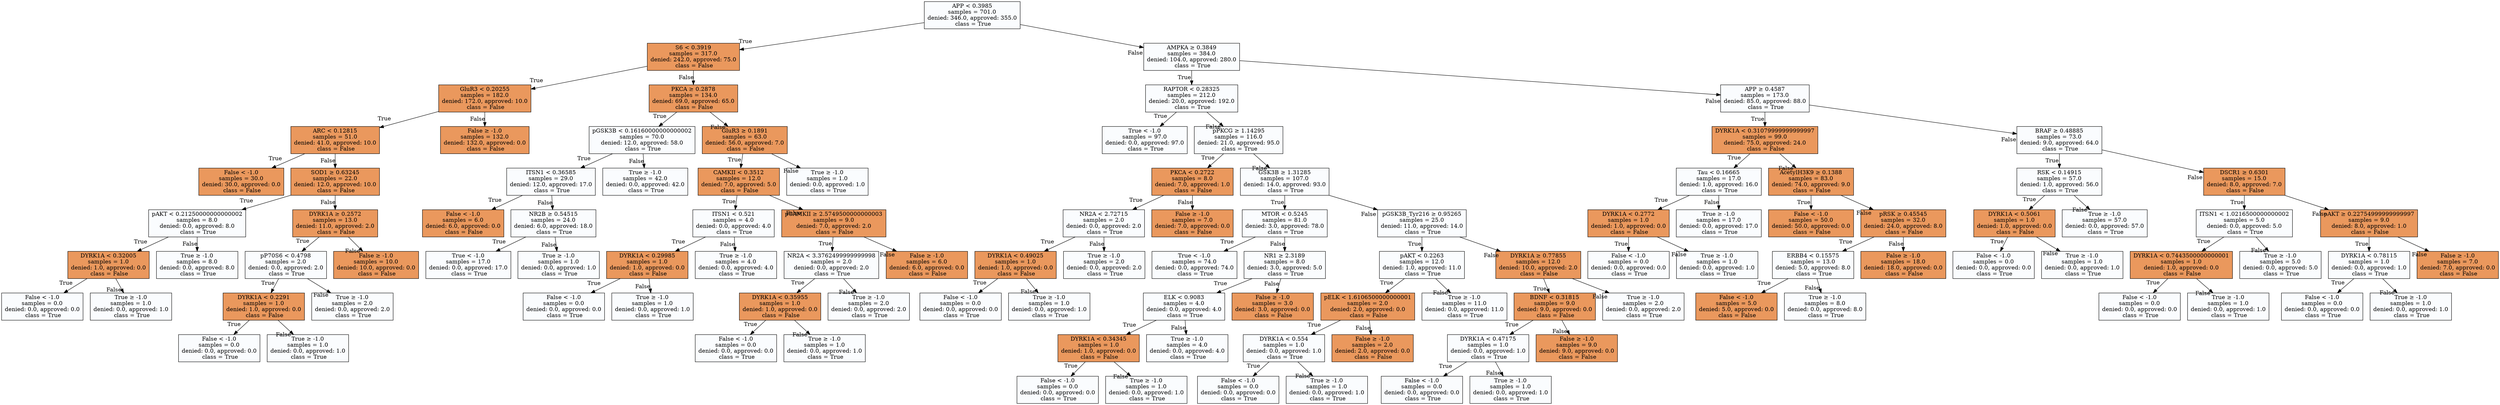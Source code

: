 digraph Tree {
node [shape=box, style="filled", color="black"] ;
1 [label=<APP &lt; 0.3985<br/>samples = 701.0<br/>denied: 346.0, approved: 355.0<br/> class = True>, fillcolor="#399de506"] ;
2 [label=<S6 &lt; 0.3919<br/>samples = 317.0<br/>denied: 242.0, approved: 75.0<br/> class = False>, fillcolor="#e58139d0"] ;
1 -> 2 [labeldistance=2.5, labelangle=45, headlabel="True"] ;
4 [label=<GluR3 &lt; 0.20255<br/>samples = 182.0<br/>denied: 172.0, approved: 10.0<br/> class = False>, fillcolor="#e58139d0"] ;
2 -> 4 [labeldistance=2.5, labelangle=45, headlabel="True"] ;
8 [label=<ARC &lt; 0.12815<br/>samples = 51.0<br/>denied: 41.0, approved: 10.0<br/> class = False>, fillcolor="#e58139d0"] ;
4 -> 8 [labeldistance=2.5, labelangle=45, headlabel="True"] ;
16 [label=<False &lt; -1.0<br/>samples = 30.0<br/>denied: 30.0, approved: 0.0<br/> class = False>, fillcolor="#e58139d0"] ;
8 -> 16 [labeldistance=2.5, labelangle=45, headlabel="True"] ;
17 [label=<SOD1 &ge; 0.63245<br/>samples = 22.0<br/>denied: 12.0, approved: 10.0<br/> class = False>, fillcolor="#e58139d0"] ;
8 -> 17 [labeldistance=2.5, labelangle=45, headlabel="False"] ;
34 [label=<pAKT &lt; 0.21250000000000002<br/>samples = 8.0<br/>denied: 0.0, approved: 8.0<br/> class = True>, fillcolor="#399de506"] ;
17 -> 34 [labeldistance=2.5, labelangle=45, headlabel="True"] ;
68 [label=<DYRK1A &lt; 0.32005<br/>samples = 1.0<br/>denied: 1.0, approved: 0.0<br/> class = False>, fillcolor="#e58139d0"] ;
34 -> 68 [labeldistance=2.5, labelangle=45, headlabel="True"] ;
136 [label=<False &lt; -1.0<br/>samples = 0.0<br/>denied: 0.0, approved: 0.0<br/> class = True>, fillcolor="#399de506"] ;
68 -> 136 [labeldistance=2.5, labelangle=45, headlabel="True"] ;
137 [label=<True &ge; -1.0<br/>samples = 1.0<br/>denied: 0.0, approved: 1.0<br/> class = True>, fillcolor="#399de506"] ;
68 -> 137 [labeldistance=2.5, labelangle=45, headlabel="False"] ;
69 [label=<True &ge; -1.0<br/>samples = 8.0<br/>denied: 0.0, approved: 8.0<br/> class = True>, fillcolor="#399de506"] ;
34 -> 69 [labeldistance=2.5, labelangle=45, headlabel="False"] ;
35 [label=<DYRK1A &ge; 0.2572<br/>samples = 13.0<br/>denied: 11.0, approved: 2.0<br/> class = False>, fillcolor="#e58139d0"] ;
17 -> 35 [labeldistance=2.5, labelangle=45, headlabel="False"] ;
70 [label=<pP70S6 &lt; 0.4798<br/>samples = 2.0<br/>denied: 0.0, approved: 2.0<br/> class = True>, fillcolor="#399de506"] ;
35 -> 70 [labeldistance=2.5, labelangle=45, headlabel="True"] ;
140 [label=<DYRK1A &lt; 0.2291<br/>samples = 1.0<br/>denied: 1.0, approved: 0.0<br/> class = False>, fillcolor="#e58139d0"] ;
70 -> 140 [labeldistance=2.5, labelangle=45, headlabel="True"] ;
280 [label=<False &lt; -1.0<br/>samples = 0.0<br/>denied: 0.0, approved: 0.0<br/> class = True>, fillcolor="#399de506"] ;
140 -> 280 [labeldistance=2.5, labelangle=45, headlabel="True"] ;
281 [label=<True &ge; -1.0<br/>samples = 1.0<br/>denied: 0.0, approved: 1.0<br/> class = True>, fillcolor="#399de506"] ;
140 -> 281 [labeldistance=2.5, labelangle=45, headlabel="False"] ;
141 [label=<True &ge; -1.0<br/>samples = 2.0<br/>denied: 0.0, approved: 2.0<br/> class = True>, fillcolor="#399de506"] ;
70 -> 141 [labeldistance=2.5, labelangle=45, headlabel="False"] ;
71 [label=<False &ge; -1.0<br/>samples = 10.0<br/>denied: 10.0, approved: 0.0<br/> class = False>, fillcolor="#e58139d0"] ;
35 -> 71 [labeldistance=2.5, labelangle=45, headlabel="False"] ;
9 [label=<False &ge; -1.0<br/>samples = 132.0<br/>denied: 132.0, approved: 0.0<br/> class = False>, fillcolor="#e58139d0"] ;
4 -> 9 [labeldistance=2.5, labelangle=45, headlabel="False"] ;
5 [label=<PKCA &ge; 0.2878<br/>samples = 134.0<br/>denied: 69.0, approved: 65.0<br/> class = False>, fillcolor="#e58139d0"] ;
2 -> 5 [labeldistance=2.5, labelangle=45, headlabel="False"] ;
10 [label=<pGSK3B &lt; 0.16160000000000002<br/>samples = 70.0<br/>denied: 12.0, approved: 58.0<br/> class = True>, fillcolor="#399de506"] ;
5 -> 10 [labeldistance=2.5, labelangle=45, headlabel="True"] ;
20 [label=<ITSN1 &lt; 0.36585<br/>samples = 29.0<br/>denied: 12.0, approved: 17.0<br/> class = True>, fillcolor="#399de506"] ;
10 -> 20 [labeldistance=2.5, labelangle=45, headlabel="True"] ;
40 [label=<False &lt; -1.0<br/>samples = 6.0<br/>denied: 6.0, approved: 0.0<br/> class = False>, fillcolor="#e58139d0"] ;
20 -> 40 [labeldistance=2.5, labelangle=45, headlabel="True"] ;
41 [label=<NR2B &ge; 0.54515<br/>samples = 24.0<br/>denied: 6.0, approved: 18.0<br/> class = True>, fillcolor="#399de506"] ;
20 -> 41 [labeldistance=2.5, labelangle=45, headlabel="False"] ;
82 [label=<True &lt; -1.0<br/>samples = 17.0<br/>denied: 0.0, approved: 17.0<br/> class = True>, fillcolor="#399de506"] ;
41 -> 82 [labeldistance=2.5, labelangle=45, headlabel="True"] ;
83 [label=<True &ge; -1.0<br/>samples = 1.0<br/>denied: 0.0, approved: 1.0<br/> class = True>, fillcolor="#399de506"] ;
41 -> 83 [labeldistance=2.5, labelangle=45, headlabel="False"] ;
21 [label=<True &ge; -1.0<br/>samples = 42.0<br/>denied: 0.0, approved: 42.0<br/> class = True>, fillcolor="#399de506"] ;
10 -> 21 [labeldistance=2.5, labelangle=45, headlabel="False"] ;
11 [label=<GluR3 &ge; 0.1891<br/>samples = 63.0<br/>denied: 56.0, approved: 7.0<br/> class = False>, fillcolor="#e58139d0"] ;
5 -> 11 [labeldistance=2.5, labelangle=45, headlabel="False"] ;
22 [label=<CAMKII &lt; 0.3512<br/>samples = 12.0<br/>denied: 7.0, approved: 5.0<br/> class = False>, fillcolor="#e58139d0"] ;
11 -> 22 [labeldistance=2.5, labelangle=45, headlabel="True"] ;
44 [label=<ITSN1 &lt; 0.521<br/>samples = 4.0<br/>denied: 0.0, approved: 4.0<br/> class = True>, fillcolor="#399de506"] ;
22 -> 44 [labeldistance=2.5, labelangle=45, headlabel="True"] ;
88 [label=<DYRK1A &lt; 0.29985<br/>samples = 1.0<br/>denied: 1.0, approved: 0.0<br/> class = False>, fillcolor="#e58139d0"] ;
44 -> 88 [labeldistance=2.5, labelangle=45, headlabel="True"] ;
176 [label=<False &lt; -1.0<br/>samples = 0.0<br/>denied: 0.0, approved: 0.0<br/> class = True>, fillcolor="#399de506"] ;
88 -> 176 [labeldistance=2.5, labelangle=45, headlabel="True"] ;
177 [label=<True &ge; -1.0<br/>samples = 1.0<br/>denied: 0.0, approved: 1.0<br/> class = True>, fillcolor="#399de506"] ;
88 -> 177 [labeldistance=2.5, labelangle=45, headlabel="False"] ;
89 [label=<True &ge; -1.0<br/>samples = 4.0<br/>denied: 0.0, approved: 4.0<br/> class = True>, fillcolor="#399de506"] ;
44 -> 89 [labeldistance=2.5, labelangle=45, headlabel="False"] ;
45 [label=<pCAMKII &ge; 2.5749500000000003<br/>samples = 9.0<br/>denied: 7.0, approved: 2.0<br/> class = False>, fillcolor="#e58139d0"] ;
22 -> 45 [labeldistance=2.5, labelangle=45, headlabel="False"] ;
90 [label=<NR2A &lt; 3.3762499999999998<br/>samples = 2.0<br/>denied: 0.0, approved: 2.0<br/> class = True>, fillcolor="#399de506"] ;
45 -> 90 [labeldistance=2.5, labelangle=45, headlabel="True"] ;
180 [label=<DYRK1A &lt; 0.35955<br/>samples = 1.0<br/>denied: 1.0, approved: 0.0<br/> class = False>, fillcolor="#e58139d0"] ;
90 -> 180 [labeldistance=2.5, labelangle=45, headlabel="True"] ;
360 [label=<False &lt; -1.0<br/>samples = 0.0<br/>denied: 0.0, approved: 0.0<br/> class = True>, fillcolor="#399de506"] ;
180 -> 360 [labeldistance=2.5, labelangle=45, headlabel="True"] ;
361 [label=<True &ge; -1.0<br/>samples = 1.0<br/>denied: 0.0, approved: 1.0<br/> class = True>, fillcolor="#399de506"] ;
180 -> 361 [labeldistance=2.5, labelangle=45, headlabel="False"] ;
181 [label=<True &ge; -1.0<br/>samples = 2.0<br/>denied: 0.0, approved: 2.0<br/> class = True>, fillcolor="#399de506"] ;
90 -> 181 [labeldistance=2.5, labelangle=45, headlabel="False"] ;
91 [label=<False &ge; -1.0<br/>samples = 6.0<br/>denied: 6.0, approved: 0.0<br/> class = False>, fillcolor="#e58139d0"] ;
45 -> 91 [labeldistance=2.5, labelangle=45, headlabel="False"] ;
23 [label=<True &ge; -1.0<br/>samples = 1.0<br/>denied: 0.0, approved: 1.0<br/> class = True>, fillcolor="#399de506"] ;
11 -> 23 [labeldistance=2.5, labelangle=45, headlabel="False"] ;
3 [label=<AMPKA &ge; 0.3849<br/>samples = 384.0<br/>denied: 104.0, approved: 280.0<br/> class = True>, fillcolor="#399de506"] ;
1 -> 3 [labeldistance=2.5, labelangle=45, headlabel="False"] ;
6 [label=<RAPTOR &lt; 0.28325<br/>samples = 212.0<br/>denied: 20.0, approved: 192.0<br/> class = True>, fillcolor="#399de506"] ;
3 -> 6 [labeldistance=2.5, labelangle=45, headlabel="True"] ;
12 [label=<True &lt; -1.0<br/>samples = 97.0<br/>denied: 0.0, approved: 97.0<br/> class = True>, fillcolor="#399de506"] ;
6 -> 12 [labeldistance=2.5, labelangle=45, headlabel="True"] ;
13 [label=<pPKCG &ge; 1.14295<br/>samples = 116.0<br/>denied: 21.0, approved: 95.0<br/> class = True>, fillcolor="#399de506"] ;
6 -> 13 [labeldistance=2.5, labelangle=45, headlabel="False"] ;
26 [label=<PKCA &lt; 0.2722<br/>samples = 8.0<br/>denied: 7.0, approved: 1.0<br/> class = False>, fillcolor="#e58139d0"] ;
13 -> 26 [labeldistance=2.5, labelangle=45, headlabel="True"] ;
52 [label=<NR2A &lt; 2.72715<br/>samples = 2.0<br/>denied: 0.0, approved: 2.0<br/> class = True>, fillcolor="#399de506"] ;
26 -> 52 [labeldistance=2.5, labelangle=45, headlabel="True"] ;
104 [label=<DYRK1A &lt; 0.49025<br/>samples = 1.0<br/>denied: 1.0, approved: 0.0<br/> class = False>, fillcolor="#e58139d0"] ;
52 -> 104 [labeldistance=2.5, labelangle=45, headlabel="True"] ;
208 [label=<False &lt; -1.0<br/>samples = 0.0<br/>denied: 0.0, approved: 0.0<br/> class = True>, fillcolor="#399de506"] ;
104 -> 208 [labeldistance=2.5, labelangle=45, headlabel="True"] ;
209 [label=<True &ge; -1.0<br/>samples = 1.0<br/>denied: 0.0, approved: 1.0<br/> class = True>, fillcolor="#399de506"] ;
104 -> 209 [labeldistance=2.5, labelangle=45, headlabel="False"] ;
105 [label=<True &ge; -1.0<br/>samples = 2.0<br/>denied: 0.0, approved: 2.0<br/> class = True>, fillcolor="#399de506"] ;
52 -> 105 [labeldistance=2.5, labelangle=45, headlabel="False"] ;
53 [label=<False &ge; -1.0<br/>samples = 7.0<br/>denied: 7.0, approved: 0.0<br/> class = False>, fillcolor="#e58139d0"] ;
26 -> 53 [labeldistance=2.5, labelangle=45, headlabel="False"] ;
27 [label=<GSK3B &ge; 1.31285<br/>samples = 107.0<br/>denied: 14.0, approved: 93.0<br/> class = True>, fillcolor="#399de506"] ;
13 -> 27 [labeldistance=2.5, labelangle=45, headlabel="False"] ;
54 [label=<MTOR &lt; 0.5245<br/>samples = 81.0<br/>denied: 3.0, approved: 78.0<br/> class = True>, fillcolor="#399de506"] ;
27 -> 54 [labeldistance=2.5, labelangle=45, headlabel="True"] ;
108 [label=<True &lt; -1.0<br/>samples = 74.0<br/>denied: 0.0, approved: 74.0<br/> class = True>, fillcolor="#399de506"] ;
54 -> 108 [labeldistance=2.5, labelangle=45, headlabel="True"] ;
109 [label=<NR1 &ge; 2.3189<br/>samples = 8.0<br/>denied: 3.0, approved: 5.0<br/> class = True>, fillcolor="#399de506"] ;
54 -> 109 [labeldistance=2.5, labelangle=45, headlabel="False"] ;
218 [label=<ELK &lt; 0.9083<br/>samples = 4.0<br/>denied: 0.0, approved: 4.0<br/> class = True>, fillcolor="#399de506"] ;
109 -> 218 [labeldistance=2.5, labelangle=45, headlabel="True"] ;
436 [label=<DYRK1A &lt; 0.34345<br/>samples = 1.0<br/>denied: 1.0, approved: 0.0<br/> class = False>, fillcolor="#e58139d0"] ;
218 -> 436 [labeldistance=2.5, labelangle=45, headlabel="True"] ;
872 [label=<False &lt; -1.0<br/>samples = 0.0<br/>denied: 0.0, approved: 0.0<br/> class = True>, fillcolor="#399de506"] ;
436 -> 872 [labeldistance=2.5, labelangle=45, headlabel="True"] ;
873 [label=<True &ge; -1.0<br/>samples = 1.0<br/>denied: 0.0, approved: 1.0<br/> class = True>, fillcolor="#399de506"] ;
436 -> 873 [labeldistance=2.5, labelangle=45, headlabel="False"] ;
437 [label=<True &ge; -1.0<br/>samples = 4.0<br/>denied: 0.0, approved: 4.0<br/> class = True>, fillcolor="#399de506"] ;
218 -> 437 [labeldistance=2.5, labelangle=45, headlabel="False"] ;
219 [label=<False &ge; -1.0<br/>samples = 3.0<br/>denied: 3.0, approved: 0.0<br/> class = False>, fillcolor="#e58139d0"] ;
109 -> 219 [labeldistance=2.5, labelangle=45, headlabel="False"] ;
55 [label=<pGSK3B_Tyr216 &ge; 0.95265<br/>samples = 25.0<br/>denied: 11.0, approved: 14.0<br/> class = True>, fillcolor="#399de506"] ;
27 -> 55 [labeldistance=2.5, labelangle=45, headlabel="False"] ;
110 [label=<pAKT &lt; 0.2263<br/>samples = 12.0<br/>denied: 1.0, approved: 11.0<br/> class = True>, fillcolor="#399de506"] ;
55 -> 110 [labeldistance=2.5, labelangle=45, headlabel="True"] ;
220 [label=<pELK &lt; 1.6106500000000001<br/>samples = 2.0<br/>denied: 2.0, approved: 0.0<br/> class = False>, fillcolor="#e58139d0"] ;
110 -> 220 [labeldistance=2.5, labelangle=45, headlabel="True"] ;
440 [label=<DYRK1A &lt; 0.554<br/>samples = 1.0<br/>denied: 0.0, approved: 1.0<br/> class = True>, fillcolor="#399de506"] ;
220 -> 440 [labeldistance=2.5, labelangle=45, headlabel="True"] ;
880 [label=<False &lt; -1.0<br/>samples = 0.0<br/>denied: 0.0, approved: 0.0<br/> class = True>, fillcolor="#399de506"] ;
440 -> 880 [labeldistance=2.5, labelangle=45, headlabel="True"] ;
881 [label=<True &ge; -1.0<br/>samples = 1.0<br/>denied: 0.0, approved: 1.0<br/> class = True>, fillcolor="#399de506"] ;
440 -> 881 [labeldistance=2.5, labelangle=45, headlabel="False"] ;
441 [label=<False &ge; -1.0<br/>samples = 2.0<br/>denied: 2.0, approved: 0.0<br/> class = False>, fillcolor="#e58139d0"] ;
220 -> 441 [labeldistance=2.5, labelangle=45, headlabel="False"] ;
221 [label=<True &ge; -1.0<br/>samples = 11.0<br/>denied: 0.0, approved: 11.0<br/> class = True>, fillcolor="#399de506"] ;
110 -> 221 [labeldistance=2.5, labelangle=45, headlabel="False"] ;
111 [label=<DYRK1A &ge; 0.77855<br/>samples = 12.0<br/>denied: 10.0, approved: 2.0<br/> class = False>, fillcolor="#e58139d0"] ;
55 -> 111 [labeldistance=2.5, labelangle=45, headlabel="False"] ;
222 [label=<BDNF &lt; 0.31815<br/>samples = 9.0<br/>denied: 9.0, approved: 0.0<br/> class = False>, fillcolor="#e58139d0"] ;
111 -> 222 [labeldistance=2.5, labelangle=45, headlabel="True"] ;
444 [label=<DYRK1A &lt; 0.47175<br/>samples = 1.0<br/>denied: 0.0, approved: 1.0<br/> class = True>, fillcolor="#399de506"] ;
222 -> 444 [labeldistance=2.5, labelangle=45, headlabel="True"] ;
888 [label=<False &lt; -1.0<br/>samples = 0.0<br/>denied: 0.0, approved: 0.0<br/> class = True>, fillcolor="#399de506"] ;
444 -> 888 [labeldistance=2.5, labelangle=45, headlabel="True"] ;
889 [label=<True &ge; -1.0<br/>samples = 1.0<br/>denied: 0.0, approved: 1.0<br/> class = True>, fillcolor="#399de506"] ;
444 -> 889 [labeldistance=2.5, labelangle=45, headlabel="False"] ;
445 [label=<False &ge; -1.0<br/>samples = 9.0<br/>denied: 9.0, approved: 0.0<br/> class = False>, fillcolor="#e58139d0"] ;
222 -> 445 [labeldistance=2.5, labelangle=45, headlabel="False"] ;
223 [label=<True &ge; -1.0<br/>samples = 2.0<br/>denied: 0.0, approved: 2.0<br/> class = True>, fillcolor="#399de506"] ;
111 -> 223 [labeldistance=2.5, labelangle=45, headlabel="False"] ;
7 [label=<APP &ge; 0.4587<br/>samples = 173.0<br/>denied: 85.0, approved: 88.0<br/> class = True>, fillcolor="#399de506"] ;
3 -> 7 [labeldistance=2.5, labelangle=45, headlabel="False"] ;
14 [label=<DYRK1A &lt; 0.31079999999999997<br/>samples = 99.0<br/>denied: 75.0, approved: 24.0<br/> class = False>, fillcolor="#e58139d0"] ;
7 -> 14 [labeldistance=2.5, labelangle=45, headlabel="True"] ;
28 [label=<Tau &lt; 0.16665<br/>samples = 17.0<br/>denied: 1.0, approved: 16.0<br/> class = True>, fillcolor="#399de506"] ;
14 -> 28 [labeldistance=2.5, labelangle=45, headlabel="True"] ;
56 [label=<DYRK1A &lt; 0.2772<br/>samples = 1.0<br/>denied: 1.0, approved: 0.0<br/> class = False>, fillcolor="#e58139d0"] ;
28 -> 56 [labeldistance=2.5, labelangle=45, headlabel="True"] ;
112 [label=<False &lt; -1.0<br/>samples = 0.0<br/>denied: 0.0, approved: 0.0<br/> class = True>, fillcolor="#399de506"] ;
56 -> 112 [labeldistance=2.5, labelangle=45, headlabel="True"] ;
113 [label=<True &ge; -1.0<br/>samples = 1.0<br/>denied: 0.0, approved: 1.0<br/> class = True>, fillcolor="#399de506"] ;
56 -> 113 [labeldistance=2.5, labelangle=45, headlabel="False"] ;
57 [label=<True &ge; -1.0<br/>samples = 17.0<br/>denied: 0.0, approved: 17.0<br/> class = True>, fillcolor="#399de506"] ;
28 -> 57 [labeldistance=2.5, labelangle=45, headlabel="False"] ;
29 [label=<AcetylH3K9 &ge; 0.1388<br/>samples = 83.0<br/>denied: 74.0, approved: 9.0<br/> class = False>, fillcolor="#e58139d0"] ;
14 -> 29 [labeldistance=2.5, labelangle=45, headlabel="False"] ;
58 [label=<False &lt; -1.0<br/>samples = 50.0<br/>denied: 50.0, approved: 0.0<br/> class = False>, fillcolor="#e58139d0"] ;
29 -> 58 [labeldistance=2.5, labelangle=45, headlabel="True"] ;
59 [label=<pRSK &ge; 0.45545<br/>samples = 32.0<br/>denied: 24.0, approved: 8.0<br/> class = False>, fillcolor="#e58139d0"] ;
29 -> 59 [labeldistance=2.5, labelangle=45, headlabel="False"] ;
118 [label=<ERBB4 &lt; 0.15575<br/>samples = 13.0<br/>denied: 5.0, approved: 8.0<br/> class = True>, fillcolor="#399de506"] ;
59 -> 118 [labeldistance=2.5, labelangle=45, headlabel="True"] ;
236 [label=<False &lt; -1.0<br/>samples = 5.0<br/>denied: 5.0, approved: 0.0<br/> class = False>, fillcolor="#e58139d0"] ;
118 -> 236 [labeldistance=2.5, labelangle=45, headlabel="True"] ;
237 [label=<True &ge; -1.0<br/>samples = 8.0<br/>denied: 0.0, approved: 8.0<br/> class = True>, fillcolor="#399de506"] ;
118 -> 237 [labeldistance=2.5, labelangle=45, headlabel="False"] ;
119 [label=<False &ge; -1.0<br/>samples = 18.0<br/>denied: 18.0, approved: 0.0<br/> class = False>, fillcolor="#e58139d0"] ;
59 -> 119 [labeldistance=2.5, labelangle=45, headlabel="False"] ;
15 [label=<BRAF &ge; 0.48885<br/>samples = 73.0<br/>denied: 9.0, approved: 64.0<br/> class = True>, fillcolor="#399de506"] ;
7 -> 15 [labeldistance=2.5, labelangle=45, headlabel="False"] ;
30 [label=<RSK &lt; 0.14915<br/>samples = 57.0<br/>denied: 1.0, approved: 56.0<br/> class = True>, fillcolor="#399de506"] ;
15 -> 30 [labeldistance=2.5, labelangle=45, headlabel="True"] ;
60 [label=<DYRK1A &lt; 0.5061<br/>samples = 1.0<br/>denied: 1.0, approved: 0.0<br/> class = False>, fillcolor="#e58139d0"] ;
30 -> 60 [labeldistance=2.5, labelangle=45, headlabel="True"] ;
120 [label=<False &lt; -1.0<br/>samples = 0.0<br/>denied: 0.0, approved: 0.0<br/> class = True>, fillcolor="#399de506"] ;
60 -> 120 [labeldistance=2.5, labelangle=45, headlabel="True"] ;
121 [label=<True &ge; -1.0<br/>samples = 1.0<br/>denied: 0.0, approved: 1.0<br/> class = True>, fillcolor="#399de506"] ;
60 -> 121 [labeldistance=2.5, labelangle=45, headlabel="False"] ;
61 [label=<True &ge; -1.0<br/>samples = 57.0<br/>denied: 0.0, approved: 57.0<br/> class = True>, fillcolor="#399de506"] ;
30 -> 61 [labeldistance=2.5, labelangle=45, headlabel="False"] ;
31 [label=<DSCR1 &ge; 0.6301<br/>samples = 15.0<br/>denied: 8.0, approved: 7.0<br/> class = False>, fillcolor="#e58139d0"] ;
15 -> 31 [labeldistance=2.5, labelangle=45, headlabel="False"] ;
62 [label=<ITSN1 &lt; 1.0216500000000002<br/>samples = 5.0<br/>denied: 0.0, approved: 5.0<br/> class = True>, fillcolor="#399de506"] ;
31 -> 62 [labeldistance=2.5, labelangle=45, headlabel="True"] ;
124 [label=<DYRK1A &lt; 0.7443500000000001<br/>samples = 1.0<br/>denied: 1.0, approved: 0.0<br/> class = False>, fillcolor="#e58139d0"] ;
62 -> 124 [labeldistance=2.5, labelangle=45, headlabel="True"] ;
248 [label=<False &lt; -1.0<br/>samples = 0.0<br/>denied: 0.0, approved: 0.0<br/> class = True>, fillcolor="#399de506"] ;
124 -> 248 [labeldistance=2.5, labelangle=45, headlabel="True"] ;
249 [label=<True &ge; -1.0<br/>samples = 1.0<br/>denied: 0.0, approved: 1.0<br/> class = True>, fillcolor="#399de506"] ;
124 -> 249 [labeldistance=2.5, labelangle=45, headlabel="False"] ;
125 [label=<True &ge; -1.0<br/>samples = 5.0<br/>denied: 0.0, approved: 5.0<br/> class = True>, fillcolor="#399de506"] ;
62 -> 125 [labeldistance=2.5, labelangle=45, headlabel="False"] ;
63 [label=<pAKT &ge; 0.22754999999999997<br/>samples = 9.0<br/>denied: 8.0, approved: 1.0<br/> class = False>, fillcolor="#e58139d0"] ;
31 -> 63 [labeldistance=2.5, labelangle=45, headlabel="False"] ;
126 [label=<DYRK1A &lt; 0.78115<br/>samples = 1.0<br/>denied: 0.0, approved: 1.0<br/> class = True>, fillcolor="#399de506"] ;
63 -> 126 [labeldistance=2.5, labelangle=45, headlabel="True"] ;
252 [label=<False &lt; -1.0<br/>samples = 0.0<br/>denied: 0.0, approved: 0.0<br/> class = True>, fillcolor="#399de506"] ;
126 -> 252 [labeldistance=2.5, labelangle=45, headlabel="True"] ;
253 [label=<True &ge; -1.0<br/>samples = 1.0<br/>denied: 0.0, approved: 1.0<br/> class = True>, fillcolor="#399de506"] ;
126 -> 253 [labeldistance=2.5, labelangle=45, headlabel="False"] ;
127 [label=<False &ge; -1.0<br/>samples = 7.0<br/>denied: 7.0, approved: 0.0<br/> class = False>, fillcolor="#e58139d0"] ;
63 -> 127 [labeldistance=2.5, labelangle=45, headlabel="False"] ;
}